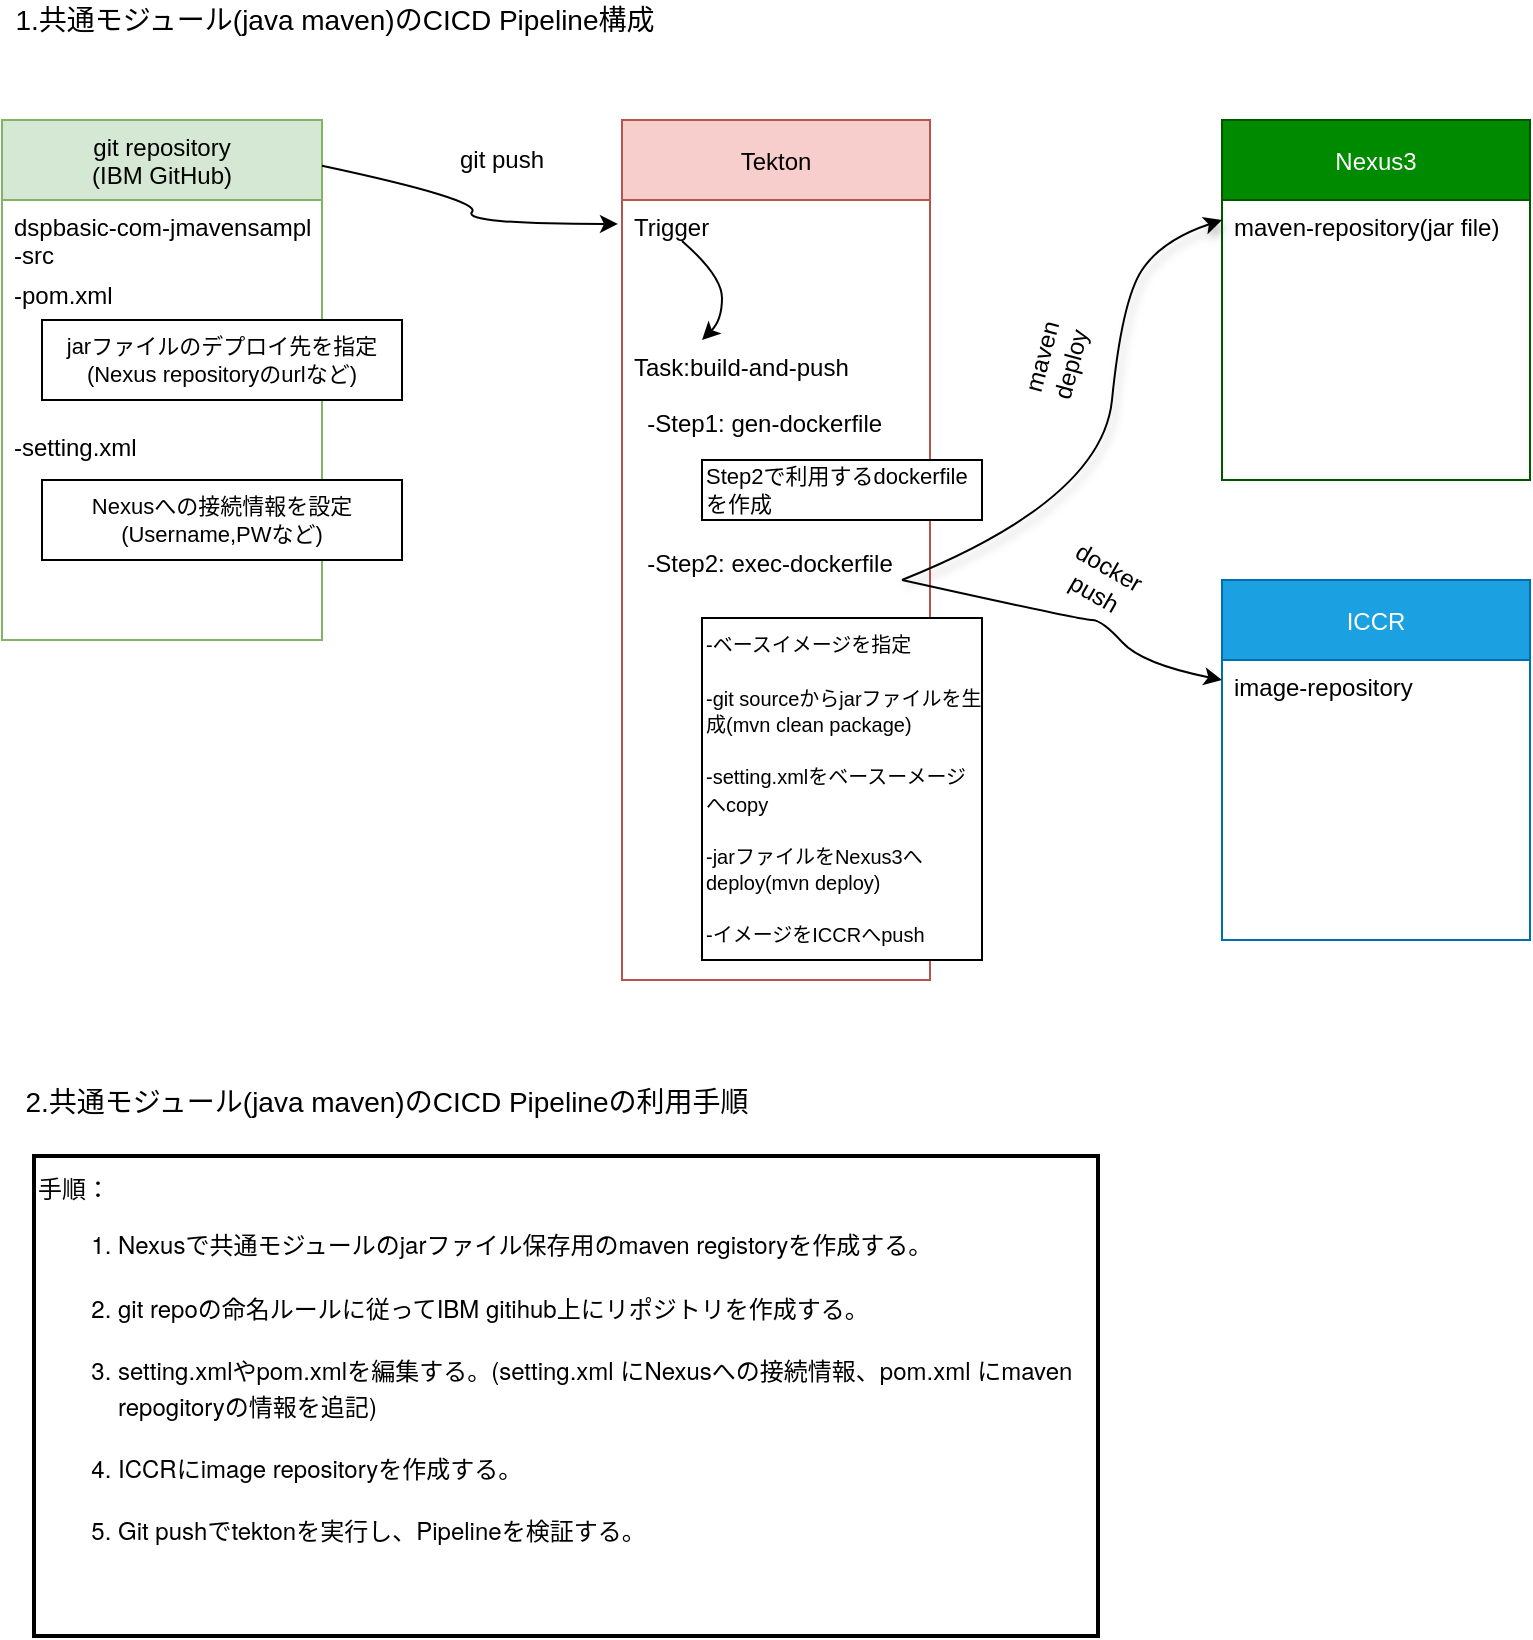 <mxfile version="14.1.9" type="github">
  <diagram id="_KB4uaqU4iEbdOXhJTjG" name="Page-1">
    <mxGraphModel dx="1127" dy="978" grid="0" gridSize="10" guides="1" tooltips="1" connect="1" arrows="1" fold="1" page="1" pageScale="1" pageWidth="827" pageHeight="1169" math="0" shadow="0">
      <root>
        <mxCell id="0" />
        <mxCell id="1" parent="0" />
        <mxCell id="yr5TdyFtEIAfdWuPYArd-6" value="Tekton" style="swimlane;fontStyle=0;childLayout=stackLayout;horizontal=1;startSize=40;horizontalStack=0;resizeParent=1;resizeParentMax=0;resizeLast=0;collapsible=1;marginBottom=0;align=center;fontSize=12;fillColor=#f8cecc;strokeColor=#b85450;" vertex="1" parent="1">
          <mxGeometry x="350" y="210" width="154" height="430" as="geometry" />
        </mxCell>
        <mxCell id="yr5TdyFtEIAfdWuPYArd-7" value="Trigger" style="text;strokeColor=none;fillColor=none;spacingLeft=4;spacingRight=4;overflow=hidden;rotatable=0;points=[[0,0.5],[1,0.5]];portConstraint=eastwest;fontSize=12;" vertex="1" parent="yr5TdyFtEIAfdWuPYArd-6">
          <mxGeometry y="40" width="154" height="70" as="geometry" />
        </mxCell>
        <mxCell id="yr5TdyFtEIAfdWuPYArd-24" value="" style="curved=1;endArrow=classic;html=1;fontSize=12;exitX=1;exitY=0.088;exitDx=0;exitDy=0;exitPerimeter=0;entryX=0.26;entryY=0;entryDx=0;entryDy=0;entryPerimeter=0;" edge="1" parent="yr5TdyFtEIAfdWuPYArd-6" target="yr5TdyFtEIAfdWuPYArd-8">
          <mxGeometry width="50" height="50" relative="1" as="geometry">
            <mxPoint x="30" y="60.44" as="sourcePoint" />
            <mxPoint x="197.998" y="89.53" as="targetPoint" />
            <Array as="points">
              <mxPoint x="50" y="78" />
              <mxPoint x="50" y="100" />
            </Array>
          </mxGeometry>
        </mxCell>
        <mxCell id="yr5TdyFtEIAfdWuPYArd-8" value="Task:build-and-push&#xa;&#xa;  -Step1: gen-dockerfile&#xa;&#xa;&#xa;&#xa;&#xa;  -Step2: exec-dockerfile" style="text;strokeColor=none;fillColor=none;spacingLeft=4;spacingRight=4;overflow=hidden;rotatable=0;points=[[0,0.5],[1,0.5]];portConstraint=eastwest;fontSize=12;" vertex="1" parent="yr5TdyFtEIAfdWuPYArd-6">
          <mxGeometry y="110" width="154" height="320" as="geometry" />
        </mxCell>
        <mxCell id="yr5TdyFtEIAfdWuPYArd-10" value="git repository&#xa;(IBM GitHub)" style="swimlane;fontStyle=0;childLayout=stackLayout;horizontal=1;startSize=40;horizontalStack=0;resizeParent=1;resizeParentMax=0;resizeLast=0;collapsible=1;marginBottom=0;align=center;fontSize=12;fillColor=#d5e8d4;strokeColor=#82b366;" vertex="1" parent="1">
          <mxGeometry x="40" y="210" width="160" height="260" as="geometry" />
        </mxCell>
        <mxCell id="yr5TdyFtEIAfdWuPYArd-11" value="dspbasic-com-jmavensample&#xa;-src" style="text;strokeColor=none;fillColor=none;spacingLeft=4;spacingRight=4;overflow=hidden;rotatable=0;points=[[0,0.5],[1,0.5]];portConstraint=eastwest;fontSize=12;" vertex="1" parent="yr5TdyFtEIAfdWuPYArd-10">
          <mxGeometry y="40" width="160" height="34" as="geometry" />
        </mxCell>
        <mxCell id="yr5TdyFtEIAfdWuPYArd-12" value="-pom.xml&#xa;   " style="text;strokeColor=none;fillColor=none;spacingLeft=4;spacingRight=4;overflow=hidden;rotatable=0;points=[[0,0.5],[1,0.5]];portConstraint=eastwest;fontSize=12;" vertex="1" parent="yr5TdyFtEIAfdWuPYArd-10">
          <mxGeometry y="74" width="160" height="76" as="geometry" />
        </mxCell>
        <mxCell id="yr5TdyFtEIAfdWuPYArd-13" value="-setting.xml" style="text;strokeColor=none;fillColor=none;spacingLeft=4;spacingRight=4;overflow=hidden;rotatable=0;points=[[0,0.5],[1,0.5]];portConstraint=eastwest;fontSize=12;" vertex="1" parent="yr5TdyFtEIAfdWuPYArd-10">
          <mxGeometry y="150" width="160" height="110" as="geometry" />
        </mxCell>
        <mxCell id="yr5TdyFtEIAfdWuPYArd-15" value="Nexus3" style="swimlane;fontStyle=0;childLayout=stackLayout;horizontal=1;startSize=40;horizontalStack=0;resizeParent=1;resizeParentMax=0;resizeLast=0;collapsible=1;marginBottom=0;align=center;fontSize=12;fillColor=#008a00;strokeColor=#005700;fontColor=#ffffff;" vertex="1" parent="1">
          <mxGeometry x="650" y="210" width="154" height="180" as="geometry" />
        </mxCell>
        <mxCell id="yr5TdyFtEIAfdWuPYArd-16" value="maven-repository(jar file)" style="text;strokeColor=none;fillColor=none;spacingLeft=4;spacingRight=4;overflow=hidden;rotatable=0;points=[[0,0.5],[1,0.5]];portConstraint=eastwest;fontSize=12;" vertex="1" parent="yr5TdyFtEIAfdWuPYArd-15">
          <mxGeometry y="40" width="154" height="140" as="geometry" />
        </mxCell>
        <mxCell id="yr5TdyFtEIAfdWuPYArd-19" value="ICCR" style="swimlane;fontStyle=0;childLayout=stackLayout;horizontal=1;startSize=40;horizontalStack=0;resizeParent=1;resizeParentMax=0;resizeLast=0;collapsible=1;marginBottom=0;align=center;fontSize=12;fillColor=#1ba1e2;strokeColor=#006EAF;fontColor=#ffffff;" vertex="1" parent="1">
          <mxGeometry x="650" y="440" width="154" height="180" as="geometry" />
        </mxCell>
        <mxCell id="yr5TdyFtEIAfdWuPYArd-20" value="image-repository" style="text;strokeColor=none;fillColor=none;spacingLeft=4;spacingRight=4;overflow=hidden;rotatable=0;points=[[0,0.5],[1,0.5]];portConstraint=eastwest;fontSize=12;" vertex="1" parent="yr5TdyFtEIAfdWuPYArd-19">
          <mxGeometry y="40" width="154" height="140" as="geometry" />
        </mxCell>
        <mxCell id="yr5TdyFtEIAfdWuPYArd-21" value="" style="curved=1;endArrow=classic;html=1;fontSize=12;exitX=1;exitY=0.088;exitDx=0;exitDy=0;exitPerimeter=0;entryX=-0.013;entryY=0.171;entryDx=0;entryDy=0;entryPerimeter=0;" edge="1" parent="1" source="yr5TdyFtEIAfdWuPYArd-10" target="yr5TdyFtEIAfdWuPYArd-7">
          <mxGeometry width="50" height="50" relative="1" as="geometry">
            <mxPoint x="340" y="500" as="sourcePoint" />
            <mxPoint x="390" y="450" as="targetPoint" />
            <Array as="points">
              <mxPoint x="280" y="250" />
              <mxPoint x="270" y="262" />
            </Array>
          </mxGeometry>
        </mxCell>
        <mxCell id="yr5TdyFtEIAfdWuPYArd-23" value="git push" style="text;html=1;strokeColor=none;fillColor=none;align=center;verticalAlign=middle;whiteSpace=wrap;rounded=0;fontSize=12;" vertex="1" parent="1">
          <mxGeometry x="260" y="220" width="60" height="20" as="geometry" />
        </mxCell>
        <mxCell id="yr5TdyFtEIAfdWuPYArd-25" value="" style="curved=1;endArrow=classic;html=1;fontSize=12;entryX=0;entryY=0.071;entryDx=0;entryDy=0;entryPerimeter=0;" edge="1" parent="1" target="yr5TdyFtEIAfdWuPYArd-20">
          <mxGeometry width="50" height="50" relative="1" as="geometry">
            <mxPoint x="490" y="440" as="sourcePoint" />
            <mxPoint x="510.0" y="480" as="targetPoint" />
            <Array as="points">
              <mxPoint x="580" y="460" />
              <mxPoint x="590" y="460" />
              <mxPoint x="610" y="482" />
            </Array>
          </mxGeometry>
        </mxCell>
        <mxCell id="yr5TdyFtEIAfdWuPYArd-27" value="" style="curved=1;endArrow=classic;html=1;fontSize=12;shadow=1;exitX=0.909;exitY=0.375;exitDx=0;exitDy=0;exitPerimeter=0;" edge="1" parent="1" source="yr5TdyFtEIAfdWuPYArd-8">
          <mxGeometry width="50" height="50" relative="1" as="geometry">
            <mxPoint x="490" y="430" as="sourcePoint" />
            <mxPoint x="650" y="260" as="targetPoint" />
            <Array as="points">
              <mxPoint x="590" y="400" />
              <mxPoint x="600" y="300" />
              <mxPoint x="620" y="270" />
            </Array>
          </mxGeometry>
        </mxCell>
        <mxCell id="yr5TdyFtEIAfdWuPYArd-31" value="maven deploy" style="text;html=1;strokeColor=none;fillColor=none;align=center;verticalAlign=middle;whiteSpace=wrap;rounded=0;fontSize=12;rotation=-75;" vertex="1" parent="1">
          <mxGeometry x="537" y="320" width="60" height="20" as="geometry" />
        </mxCell>
        <mxCell id="yr5TdyFtEIAfdWuPYArd-33" value="docker push" style="text;html=1;strokeColor=none;fillColor=none;align=center;verticalAlign=middle;whiteSpace=wrap;rounded=0;fontSize=12;rotation=30;" vertex="1" parent="1">
          <mxGeometry x="560" y="430" width="60" height="20" as="geometry" />
        </mxCell>
        <mxCell id="yr5TdyFtEIAfdWuPYArd-38" value="jarファイルのデプロイ先を指定&lt;br&gt;(Nexus repositoryのurlなど)" style="rounded=0;whiteSpace=wrap;html=1;fontSize=11;" vertex="1" parent="1">
          <mxGeometry x="60" y="310" width="180" height="40" as="geometry" />
        </mxCell>
        <mxCell id="yr5TdyFtEIAfdWuPYArd-39" value="Nexusへの接続情報を設定&lt;br&gt;(Username,PWなど)" style="rounded=0;whiteSpace=wrap;html=1;fontSize=11;" vertex="1" parent="1">
          <mxGeometry x="60" y="390" width="180" height="40" as="geometry" />
        </mxCell>
        <mxCell id="yr5TdyFtEIAfdWuPYArd-40" value="Step2で利用するdockerfileを作成" style="rounded=0;whiteSpace=wrap;html=1;fontSize=11;align=left;" vertex="1" parent="1">
          <mxGeometry x="390" y="380" width="140" height="30" as="geometry" />
        </mxCell>
        <mxCell id="yr5TdyFtEIAfdWuPYArd-44" value="&lt;font style=&quot;font-size: 10px&quot;&gt;-ベースイメージを指定&lt;br&gt;&lt;br&gt;-git sourceからjarファイルを生成(mvn clean package)&lt;br&gt;&lt;br&gt;-setting.xmlをベースーメージへcopy&lt;br&gt;&lt;br&gt;-jarファイルをNexus3へdeploy(mvn deploy)&lt;br&gt;&lt;br&gt;-イメージをICCRへpush&lt;/font&gt;" style="rounded=0;whiteSpace=wrap;html=1;fontSize=11;align=left;" vertex="1" parent="1">
          <mxGeometry x="390" y="459" width="140" height="171" as="geometry" />
        </mxCell>
        <mxCell id="yr5TdyFtEIAfdWuPYArd-47" value="&lt;font style=&quot;font-size: 14px&quot;&gt;1.共通モジュール(java maven)のCICD Pipeline構成&lt;/font&gt;" style="text;html=1;strokeColor=none;fillColor=none;align=center;verticalAlign=middle;whiteSpace=wrap;rounded=0;fontSize=11;strokeWidth=2;" vertex="1" parent="1">
          <mxGeometry x="39" y="150" width="335" height="20" as="geometry" />
        </mxCell>
        <mxCell id="yr5TdyFtEIAfdWuPYArd-48" value="&lt;font style=&quot;font-size: 14px&quot;&gt;2.共通モジュール(java maven)のCICD Pipelineの利用手順&lt;/font&gt;" style="text;html=1;strokeColor=none;fillColor=none;align=center;verticalAlign=middle;whiteSpace=wrap;rounded=0;fontSize=11;strokeWidth=2;" vertex="1" parent="1">
          <mxGeometry x="49" y="691" width="367" height="20" as="geometry" />
        </mxCell>
        <mxCell id="yr5TdyFtEIAfdWuPYArd-49" value="&lt;p style=&quot;margin: 0.0px 0.0px 0.0px 0.0px ; font: 12.0px &amp;#34;helvetica neue&amp;#34;&quot;&gt;手順：&lt;/p&gt;&lt;ol style=&quot;list-style-type: decimal&quot;&gt;&lt;li style=&quot;margin: 0.0px 0.0px 0.0px 0.0px ; font: 12.0px &amp;#34;helvetica neue&amp;#34;&quot;&gt;Nexus&lt;span style=&quot;font: 12.0px &amp;#34;hiragino sans&amp;#34;&quot;&gt;で共通モジュールの&lt;/span&gt;jar&lt;span style=&quot;font: 12.0px &amp;#34;hiragino sans&amp;#34;&quot;&gt;ファイル保存用の&lt;/span&gt;maven registory&lt;span style=&quot;font: 12.0px &amp;#34;hiragino sans&amp;#34;&quot;&gt;を作成する。&lt;/span&gt;&lt;/li&gt;&lt;br&gt;&lt;li style=&quot;margin: 0.0px 0.0px 0.0px 0.0px ; font: 12.0px &amp;#34;helvetica neue&amp;#34;&quot;&gt; git repo&lt;span style=&quot;font: 12.0px &amp;#34;hiragino sans&amp;#34;&quot;&gt;の命名ルールに従って&lt;/span&gt;IBM gitihub&lt;span style=&quot;font: 12.0px &amp;#34;hiragino sans&amp;#34;&quot;&gt;上にリポジトリを作成する。&lt;/span&gt;&lt;/li&gt;&lt;br&gt;&lt;li style=&quot;margin: 0.0px 0.0px 0.0px 0.0px ; font: 12.0px &amp;#34;helvetica neue&amp;#34;&quot;&gt;setting.xml&lt;span style=&quot;font: 12.0px &amp;#34;hiragino sans&amp;#34;&quot;&gt;や&lt;/span&gt;pom.xml&lt;span style=&quot;font: 12.0px &amp;#34;hiragino sans&amp;#34;&quot;&gt;を編集する。&lt;/span&gt;(setting.xml &lt;span style=&quot;font: 12.0px &amp;#34;hiragino sans&amp;#34;&quot;&gt;に&lt;/span&gt;Nexus&lt;span style=&quot;font: 12.0px &amp;#34;hiragino sans&amp;#34;&quot;&gt;への接続情報、&lt;/span&gt;pom.xml &lt;span style=&quot;font: 12.0px &amp;#34;hiragino sans&amp;#34;&quot;&gt;に&lt;/span&gt;maven repogitory&lt;span style=&quot;font: 12.0px &amp;#34;hiragino sans&amp;#34;&quot;&gt;の情報を追記&lt;/span&gt;)&lt;/li&gt;&lt;br&gt;&lt;li style=&quot;margin: 0.0px 0.0px 0.0px 0.0px ; font: 12.0px &amp;#34;helvetica neue&amp;#34;&quot;&gt;ICCR&lt;span style=&quot;font: 12.0px &amp;#34;hiragino sans&amp;#34;&quot;&gt;に&lt;/span&gt;image repository&lt;span style=&quot;font: 12.0px &amp;#34;hiragino sans&amp;#34;&quot;&gt;を作成する。&lt;/span&gt;&lt;/li&gt;&lt;br&gt;&lt;li style=&quot;margin: 0.0px 0.0px 0.0px 0.0px ; font: 12.0px &amp;#34;helvetica neue&amp;#34;&quot;&gt;Git push&lt;span style=&quot;font: 12.0px &amp;#34;hiragino sans&amp;#34;&quot;&gt;で&lt;/span&gt;tekton&lt;span style=&quot;font: 12.0px &amp;#34;hiragino sans&amp;#34;&quot;&gt;を実行し、&lt;/span&gt;Pipeline&lt;span style=&quot;font: 12.0px &amp;#34;hiragino sans&amp;#34;&quot;&gt;を検証する。&lt;/span&gt;&lt;/li&gt;&lt;br&gt;&lt;/ol&gt;&lt;br&gt;" style="rounded=0;whiteSpace=wrap;html=1;strokeWidth=2;fontSize=11;align=left;" vertex="1" parent="1">
          <mxGeometry x="56" y="728" width="532" height="240" as="geometry" />
        </mxCell>
      </root>
    </mxGraphModel>
  </diagram>
</mxfile>
